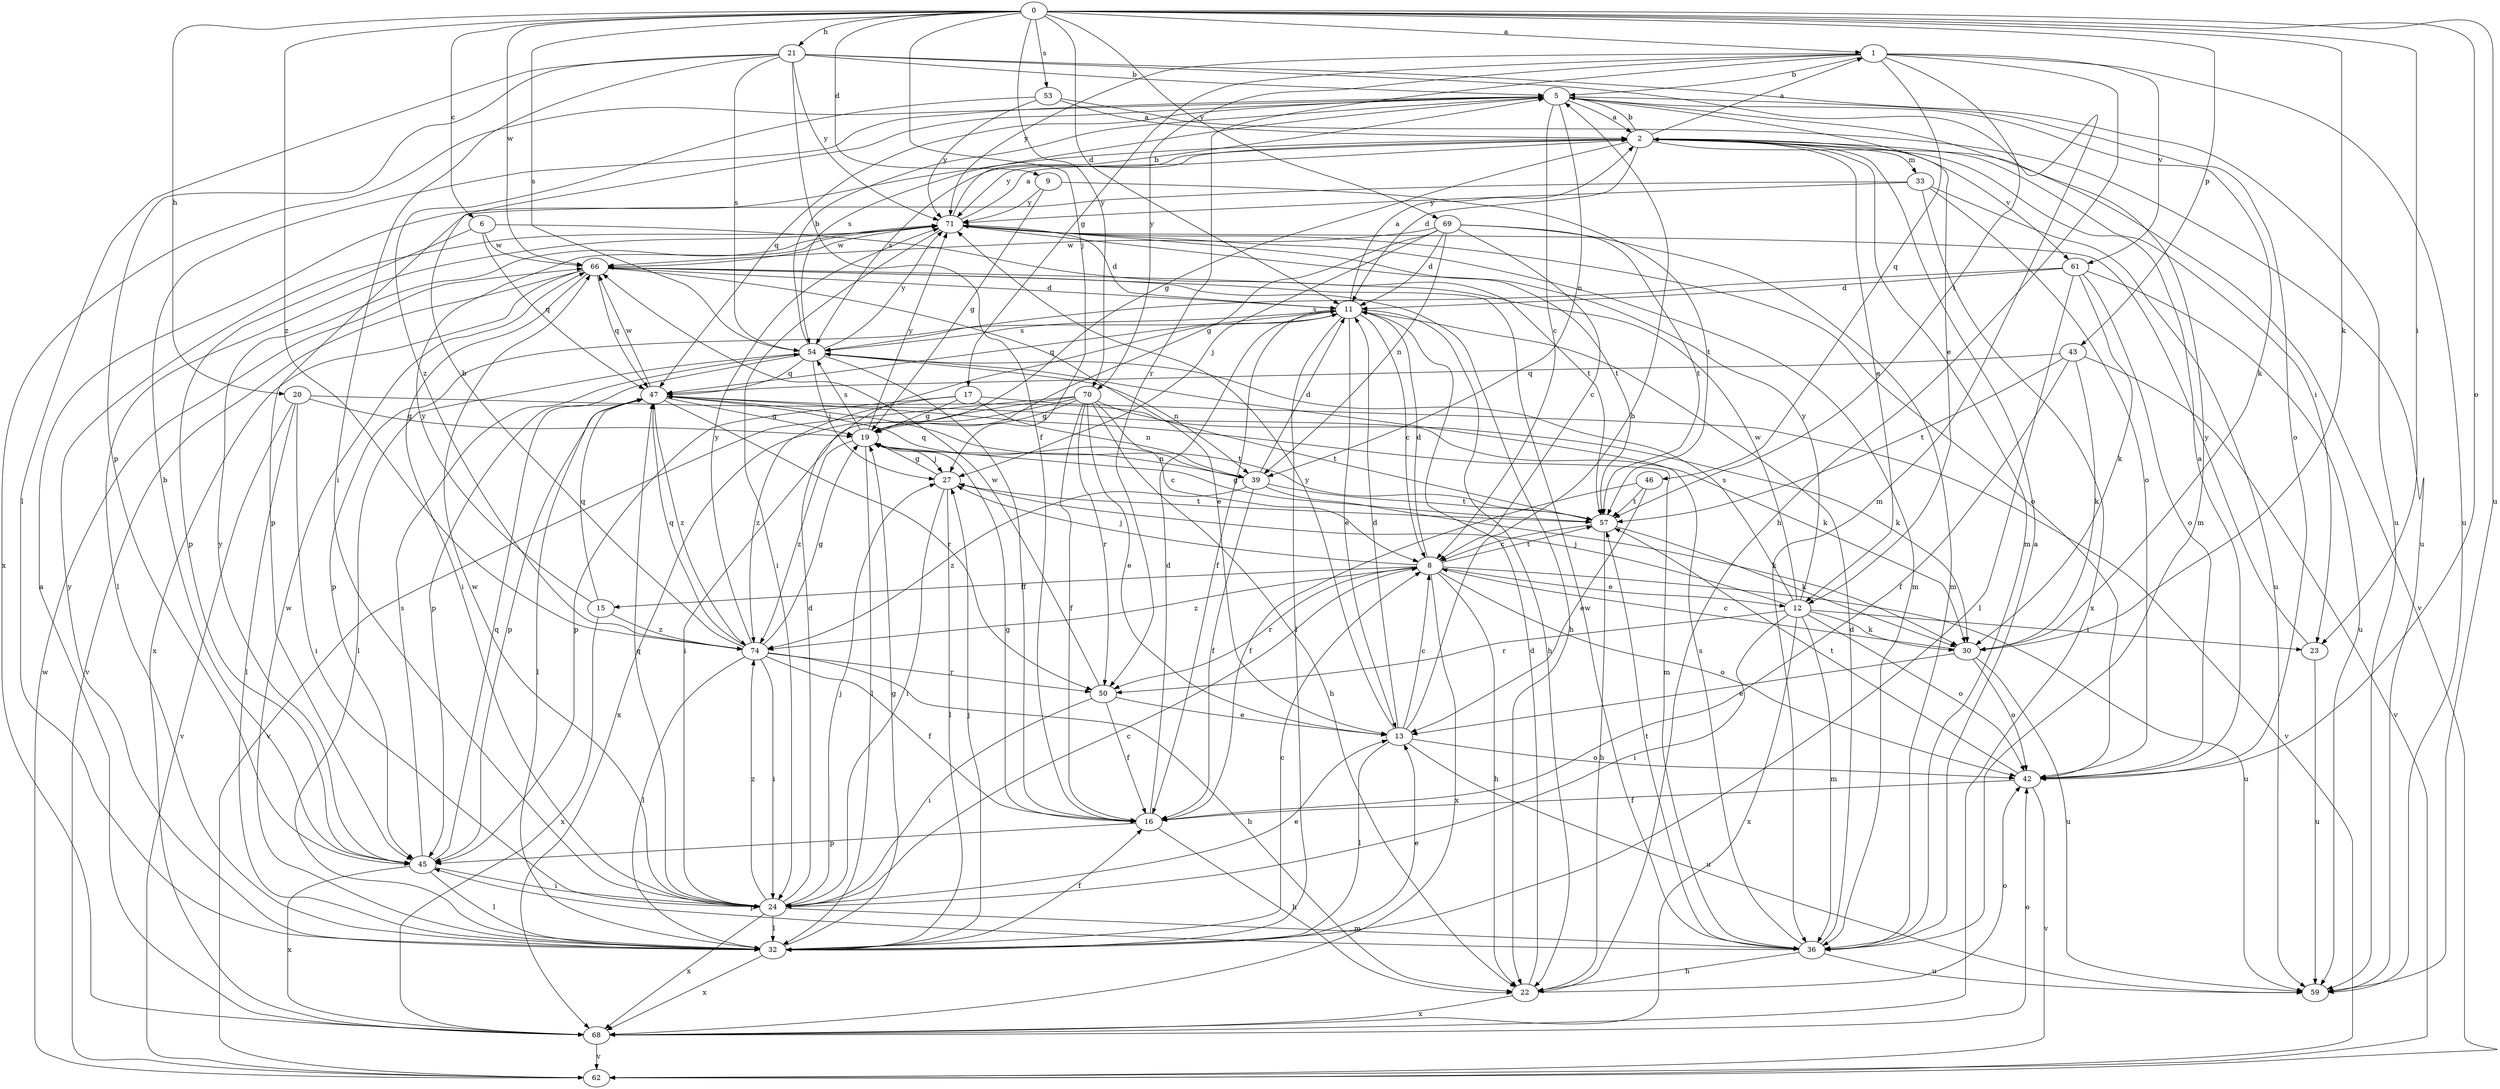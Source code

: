 strict digraph  {
0;
1;
2;
5;
6;
8;
9;
11;
12;
13;
15;
16;
17;
19;
20;
21;
22;
23;
24;
27;
30;
32;
33;
36;
39;
42;
43;
45;
46;
47;
50;
53;
54;
57;
59;
61;
62;
66;
68;
69;
70;
71;
74;
0 -> 1  [label=a];
0 -> 6  [label=c];
0 -> 9  [label=d];
0 -> 11  [label=d];
0 -> 20  [label=h];
0 -> 21  [label=h];
0 -> 23  [label=i];
0 -> 27  [label=j];
0 -> 30  [label=k];
0 -> 42  [label=o];
0 -> 43  [label=p];
0 -> 53  [label=s];
0 -> 54  [label=s];
0 -> 59  [label=u];
0 -> 66  [label=w];
0 -> 69  [label=y];
0 -> 70  [label=y];
0 -> 74  [label=z];
1 -> 5  [label=b];
1 -> 17  [label=g];
1 -> 22  [label=h];
1 -> 46  [label=q];
1 -> 50  [label=r];
1 -> 57  [label=t];
1 -> 59  [label=u];
1 -> 61  [label=v];
1 -> 70  [label=y];
1 -> 71  [label=y];
2 -> 1  [label=a];
2 -> 5  [label=b];
2 -> 11  [label=d];
2 -> 12  [label=e];
2 -> 19  [label=g];
2 -> 23  [label=i];
2 -> 33  [label=m];
2 -> 36  [label=m];
2 -> 54  [label=s];
2 -> 61  [label=v];
2 -> 62  [label=v];
2 -> 71  [label=y];
5 -> 2  [label=a];
5 -> 8  [label=c];
5 -> 12  [label=e];
5 -> 30  [label=k];
5 -> 36  [label=m];
5 -> 39  [label=n];
5 -> 42  [label=o];
5 -> 47  [label=q];
5 -> 54  [label=s];
5 -> 68  [label=x];
6 -> 45  [label=p];
6 -> 47  [label=q];
6 -> 57  [label=t];
6 -> 66  [label=w];
8 -> 11  [label=d];
8 -> 12  [label=e];
8 -> 15  [label=f];
8 -> 22  [label=h];
8 -> 27  [label=j];
8 -> 42  [label=o];
8 -> 50  [label=r];
8 -> 57  [label=t];
8 -> 59  [label=u];
8 -> 68  [label=x];
8 -> 74  [label=z];
9 -> 19  [label=g];
9 -> 57  [label=t];
9 -> 71  [label=y];
11 -> 2  [label=a];
11 -> 8  [label=c];
11 -> 13  [label=e];
11 -> 16  [label=f];
11 -> 22  [label=h];
11 -> 32  [label=l];
11 -> 45  [label=p];
11 -> 47  [label=q];
11 -> 54  [label=s];
12 -> 23  [label=i];
12 -> 24  [label=i];
12 -> 27  [label=j];
12 -> 30  [label=k];
12 -> 36  [label=m];
12 -> 42  [label=o];
12 -> 50  [label=r];
12 -> 54  [label=s];
12 -> 66  [label=w];
12 -> 68  [label=x];
12 -> 71  [label=y];
13 -> 5  [label=b];
13 -> 8  [label=c];
13 -> 11  [label=d];
13 -> 32  [label=l];
13 -> 42  [label=o];
13 -> 59  [label=u];
13 -> 71  [label=y];
15 -> 47  [label=q];
15 -> 68  [label=x];
15 -> 71  [label=y];
15 -> 74  [label=z];
16 -> 11  [label=d];
16 -> 19  [label=g];
16 -> 22  [label=h];
16 -> 45  [label=p];
17 -> 19  [label=g];
17 -> 39  [label=n];
17 -> 45  [label=p];
17 -> 62  [label=v];
17 -> 74  [label=z];
19 -> 27  [label=j];
19 -> 32  [label=l];
19 -> 39  [label=n];
19 -> 54  [label=s];
19 -> 71  [label=y];
19 -> 74  [label=z];
20 -> 19  [label=g];
20 -> 24  [label=i];
20 -> 30  [label=k];
20 -> 32  [label=l];
20 -> 62  [label=v];
21 -> 5  [label=b];
21 -> 16  [label=f];
21 -> 24  [label=i];
21 -> 32  [label=l];
21 -> 36  [label=m];
21 -> 45  [label=p];
21 -> 54  [label=s];
21 -> 59  [label=u];
21 -> 71  [label=y];
22 -> 11  [label=d];
22 -> 42  [label=o];
22 -> 68  [label=x];
23 -> 59  [label=u];
23 -> 71  [label=y];
24 -> 8  [label=c];
24 -> 11  [label=d];
24 -> 13  [label=e];
24 -> 27  [label=j];
24 -> 32  [label=l];
24 -> 36  [label=m];
24 -> 47  [label=q];
24 -> 66  [label=w];
24 -> 68  [label=x];
24 -> 74  [label=z];
27 -> 19  [label=g];
27 -> 24  [label=i];
27 -> 32  [label=l];
27 -> 57  [label=t];
30 -> 8  [label=c];
30 -> 13  [label=e];
30 -> 42  [label=o];
30 -> 59  [label=u];
32 -> 8  [label=c];
32 -> 13  [label=e];
32 -> 16  [label=f];
32 -> 19  [label=g];
32 -> 27  [label=j];
32 -> 66  [label=w];
32 -> 68  [label=x];
32 -> 71  [label=y];
33 -> 42  [label=o];
33 -> 45  [label=p];
33 -> 59  [label=u];
33 -> 68  [label=x];
33 -> 71  [label=y];
36 -> 2  [label=a];
36 -> 11  [label=d];
36 -> 22  [label=h];
36 -> 45  [label=p];
36 -> 54  [label=s];
36 -> 57  [label=t];
36 -> 59  [label=u];
36 -> 66  [label=w];
39 -> 11  [label=d];
39 -> 16  [label=f];
39 -> 30  [label=k];
39 -> 47  [label=q];
39 -> 57  [label=t];
39 -> 74  [label=z];
42 -> 2  [label=a];
42 -> 16  [label=f];
42 -> 57  [label=t];
42 -> 62  [label=v];
43 -> 16  [label=f];
43 -> 30  [label=k];
43 -> 47  [label=q];
43 -> 57  [label=t];
43 -> 62  [label=v];
45 -> 5  [label=b];
45 -> 24  [label=i];
45 -> 32  [label=l];
45 -> 47  [label=q];
45 -> 54  [label=s];
45 -> 68  [label=x];
45 -> 71  [label=y];
46 -> 13  [label=e];
46 -> 16  [label=f];
46 -> 57  [label=t];
47 -> 19  [label=g];
47 -> 30  [label=k];
47 -> 32  [label=l];
47 -> 36  [label=m];
47 -> 45  [label=p];
47 -> 50  [label=r];
47 -> 57  [label=t];
47 -> 66  [label=w];
47 -> 74  [label=z];
50 -> 13  [label=e];
50 -> 16  [label=f];
50 -> 24  [label=i];
50 -> 66  [label=w];
53 -> 2  [label=a];
53 -> 59  [label=u];
53 -> 71  [label=y];
53 -> 74  [label=z];
54 -> 5  [label=b];
54 -> 16  [label=f];
54 -> 27  [label=j];
54 -> 32  [label=l];
54 -> 39  [label=n];
54 -> 45  [label=p];
54 -> 47  [label=q];
54 -> 71  [label=y];
57 -> 8  [label=c];
57 -> 19  [label=g];
57 -> 22  [label=h];
57 -> 30  [label=k];
61 -> 11  [label=d];
61 -> 30  [label=k];
61 -> 32  [label=l];
61 -> 42  [label=o];
61 -> 54  [label=s];
61 -> 59  [label=u];
62 -> 66  [label=w];
66 -> 11  [label=d];
66 -> 13  [label=e];
66 -> 22  [label=h];
66 -> 24  [label=i];
66 -> 47  [label=q];
66 -> 62  [label=v];
66 -> 68  [label=x];
68 -> 2  [label=a];
68 -> 42  [label=o];
68 -> 62  [label=v];
69 -> 8  [label=c];
69 -> 11  [label=d];
69 -> 19  [label=g];
69 -> 27  [label=j];
69 -> 36  [label=m];
69 -> 39  [label=n];
69 -> 57  [label=t];
69 -> 66  [label=w];
70 -> 8  [label=c];
70 -> 13  [label=e];
70 -> 16  [label=f];
70 -> 19  [label=g];
70 -> 22  [label=h];
70 -> 24  [label=i];
70 -> 50  [label=r];
70 -> 57  [label=t];
70 -> 62  [label=v];
70 -> 68  [label=x];
71 -> 2  [label=a];
71 -> 5  [label=b];
71 -> 11  [label=d];
71 -> 24  [label=i];
71 -> 32  [label=l];
71 -> 36  [label=m];
71 -> 42  [label=o];
71 -> 57  [label=t];
71 -> 66  [label=w];
74 -> 5  [label=b];
74 -> 16  [label=f];
74 -> 19  [label=g];
74 -> 22  [label=h];
74 -> 24  [label=i];
74 -> 32  [label=l];
74 -> 47  [label=q];
74 -> 50  [label=r];
74 -> 71  [label=y];
}
